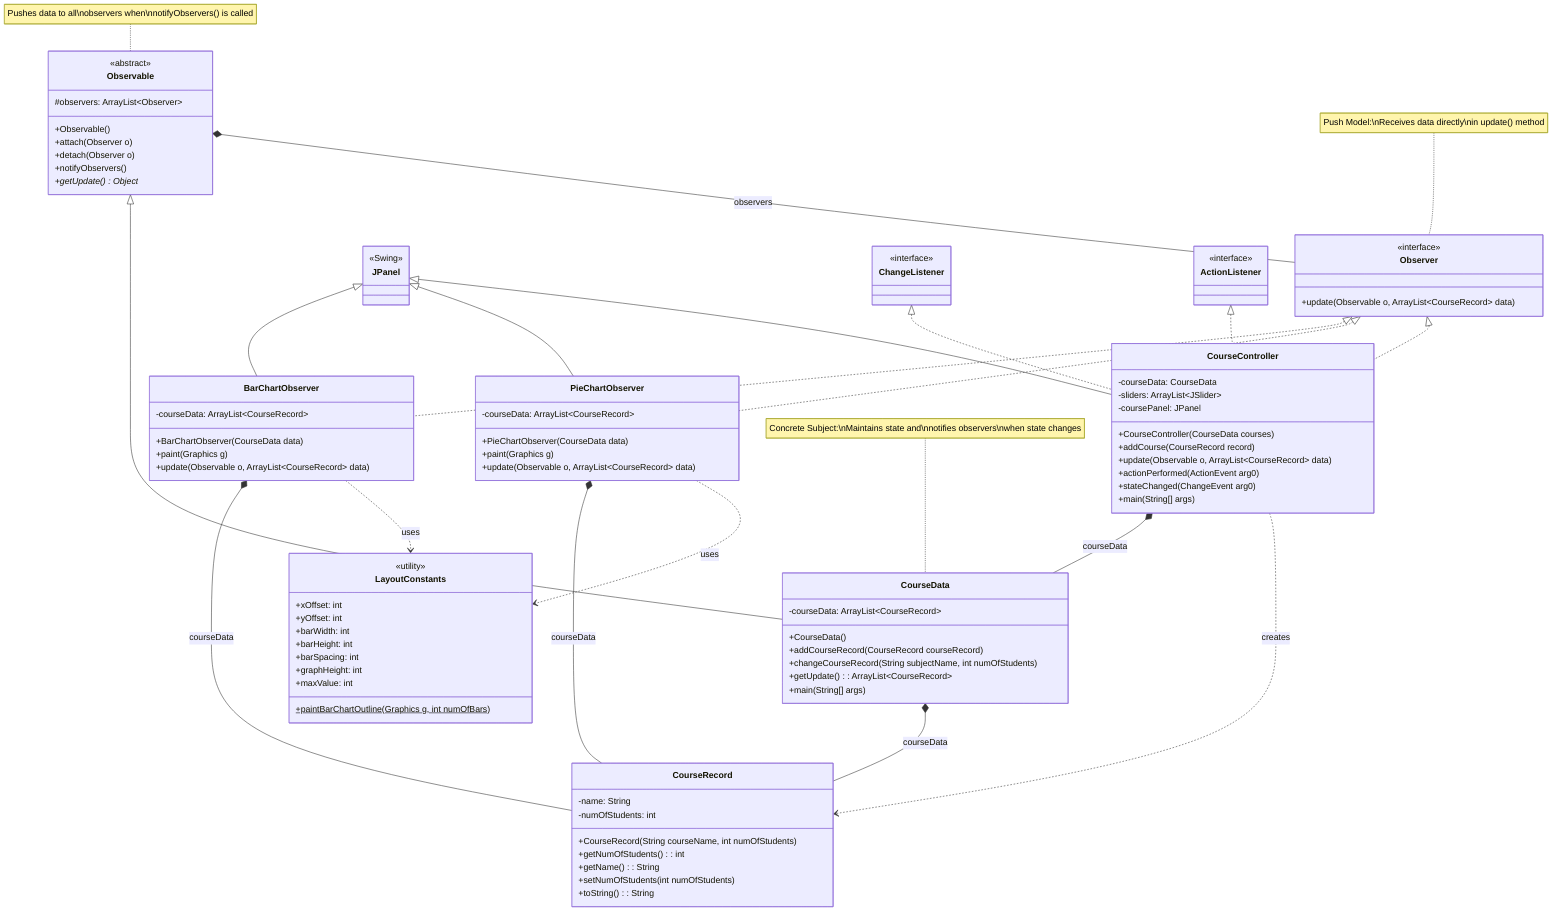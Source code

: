 classDiagram
    %% Observer Pattern - Push Model Implementation
    
    class Observer {
        <<interface>>
        +update(Observable o, ArrayList~CourseRecord~ data)
    }
    
    class Observable {
        <<abstract>>
        #observers: ArrayList~Observer~
        +Observable()
        +attach(Observer o)
        +detach(Observer o)
        +notifyObservers()
        +getUpdate()* Object
    }
    
    class CourseData {
        -courseData: ArrayList~CourseRecord~
        +CourseData()
        +addCourseRecord(CourseRecord courseRecord)
        +changeCourseRecord(String subjectName, int numOfStudents)
        +getUpdate(): ArrayList~CourseRecord~
        +main(String[] args)
    }
    
    class CourseRecord {
        -name: String
        -numOfStudents: int
        +CourseRecord(String courseName, int numOfStudents)
        +getNumOfStudents(): int
        +getName(): String
        +setNumOfStudents(int numOfStudents)
        +toString(): String
    }
    
    class BarChartObserver {
        -courseData: ArrayList~CourseRecord~
        +BarChartObserver(CourseData data)
        +paint(Graphics g)
        +update(Observable o, ArrayList~CourseRecord~ data)
    }
    
    class PieChartObserver {
        -courseData: ArrayList~CourseRecord~
        +PieChartObserver(CourseData data)
        +paint(Graphics g)
        +update(Observable o, ArrayList~CourseRecord~ data)
    }
    
    class CourseController {
        -courseData: CourseData
        -sliders: ArrayList~JSlider~
        -coursePanel: JPanel
        +CourseController(CourseData courses)
        +addCourse(CourseRecord record)
        +update(Observable o, ArrayList~CourseRecord~ data)
        +actionPerformed(ActionEvent arg0)
        +stateChanged(ChangeEvent arg0)
        +main(String[] args)
    }
    
    class LayoutConstants {
        <<utility>>
        +xOffset: int
        +yOffset: int
        +barWidth: int
        +barHeight: int
        +barSpacing: int
        +graphHeight: int
        +maxValue: int
        +paintBarChartOutline(Graphics g, int numOfBars)$
    }
    
    class JPanel {
        <<Swing>>
    }
    
    class ChangeListener {
        <<interface>>
    }
    
    class ActionListener {
        <<interface>>
    }
    
    %% Inheritance relationships
    Observable <|-- CourseData
    Observer <|.. BarChartObserver
    Observer <|.. PieChartObserver
    Observer <|.. CourseController
    JPanel <|-- BarChartObserver
    JPanel <|-- PieChartObserver
    JPanel <|-- CourseController
    ChangeListener <|.. CourseController
    ActionListener <|.. CourseController
    
    %% Composition/Aggregation relationships
    Observable *-- Observer : observers
    CourseData *-- CourseRecord : courseData
    BarChartObserver *-- CourseRecord : courseData
    PieChartObserver *-- CourseRecord : courseData
    CourseController *-- CourseData : courseData
    
    %% Dependencies
    BarChartObserver ..> LayoutConstants : uses
    PieChartObserver ..> LayoutConstants : uses
    CourseController ..> CourseRecord : creates
    
    %% Notes about the pattern
    note for Observer "Push Model:\nReceives data directly\nin update() method"
    
    note for Observable "Pushes data to all\nobservers when\nnotifyObservers() is called"
    
    note for CourseData "Concrete Subject:\nMaintains state and\nnotifies observers\nwhen state changes"